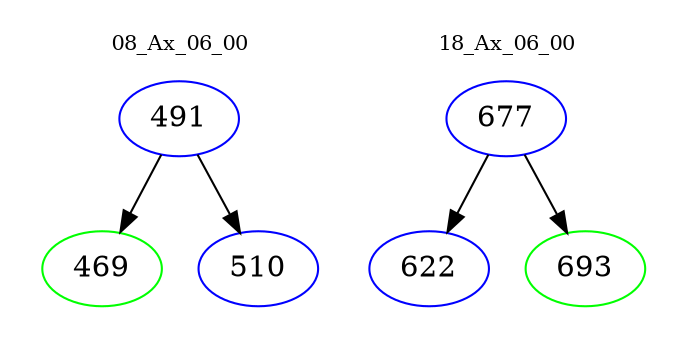digraph{
subgraph cluster_0 {
color = white
label = "08_Ax_06_00";
fontsize=10;
T0_491 [label="491", color="blue"]
T0_491 -> T0_469 [color="black"]
T0_469 [label="469", color="green"]
T0_491 -> T0_510 [color="black"]
T0_510 [label="510", color="blue"]
}
subgraph cluster_1 {
color = white
label = "18_Ax_06_00";
fontsize=10;
T1_677 [label="677", color="blue"]
T1_677 -> T1_622 [color="black"]
T1_622 [label="622", color="blue"]
T1_677 -> T1_693 [color="black"]
T1_693 [label="693", color="green"]
}
}

